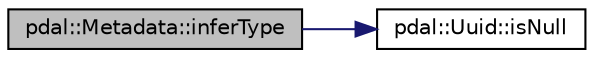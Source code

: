 digraph "pdal::Metadata::inferType"
{
  edge [fontname="Helvetica",fontsize="10",labelfontname="Helvetica",labelfontsize="10"];
  node [fontname="Helvetica",fontsize="10",shape=record];
  rankdir="LR";
  Node1 [label="pdal::Metadata::inferType",height=0.2,width=0.4,color="black", fillcolor="grey75", style="filled", fontcolor="black"];
  Node1 -> Node2 [color="midnightblue",fontsize="10",style="solid",fontname="Helvetica"];
  Node2 [label="pdal::Uuid::isNull",height=0.2,width=0.4,color="black", fillcolor="white", style="filled",URL="$classpdal_1_1Uuid.html#a5ccef147618cf3ceac1e288b287d9c80"];
}
